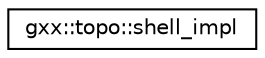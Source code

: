 digraph "Graphical Class Hierarchy"
{
  edge [fontname="Helvetica",fontsize="10",labelfontname="Helvetica",labelfontsize="10"];
  node [fontname="Helvetica",fontsize="10",shape=record];
  rankdir="LR";
  Node1 [label="gxx::topo::shell_impl",height=0.2,width=0.4,color="black", fillcolor="white", style="filled",URL="$classgxx_1_1topo_1_1shell__impl.html"];
}
